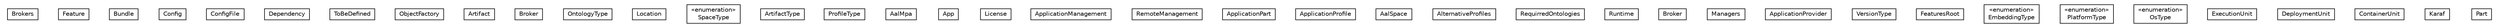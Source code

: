 #!/usr/local/bin/dot
#
# Class diagram 
# Generated by UMLGraph version R5_6-24-gf6e263 (http://www.umlgraph.org/)
#

digraph G {
	edge [fontname="Helvetica",fontsize=10,labelfontname="Helvetica",labelfontsize=10];
	node [fontname="Helvetica",fontsize=10,shape=plaintext];
	nodesep=0.25;
	ranksep=0.5;
	// org.universAAL.middleware.interfaces.mpa.model.Brokers
	c18411 [label=<<table title="org.universAAL.middleware.interfaces.mpa.model.Brokers" border="0" cellborder="1" cellspacing="0" cellpadding="2" port="p" href="./Brokers.html">
		<tr><td><table border="0" cellspacing="0" cellpadding="1">
<tr><td align="center" balign="center"> Brokers </td></tr>
		</table></td></tr>
		</table>>, URL="./Brokers.html", fontname="Helvetica", fontcolor="black", fontsize=10.0];
	// org.universAAL.middleware.interfaces.mpa.model.Feature
	c18412 [label=<<table title="org.universAAL.middleware.interfaces.mpa.model.Feature" border="0" cellborder="1" cellspacing="0" cellpadding="2" port="p" href="./Feature.html">
		<tr><td><table border="0" cellspacing="0" cellpadding="1">
<tr><td align="center" balign="center"> Feature </td></tr>
		</table></td></tr>
		</table>>, URL="./Feature.html", fontname="Helvetica", fontcolor="black", fontsize=10.0];
	// org.universAAL.middleware.interfaces.mpa.model.Bundle
	c18413 [label=<<table title="org.universAAL.middleware.interfaces.mpa.model.Bundle" border="0" cellborder="1" cellspacing="0" cellpadding="2" port="p" href="./Bundle.html">
		<tr><td><table border="0" cellspacing="0" cellpadding="1">
<tr><td align="center" balign="center"> Bundle </td></tr>
		</table></td></tr>
		</table>>, URL="./Bundle.html", fontname="Helvetica", fontcolor="black", fontsize=10.0];
	// org.universAAL.middleware.interfaces.mpa.model.Config
	c18414 [label=<<table title="org.universAAL.middleware.interfaces.mpa.model.Config" border="0" cellborder="1" cellspacing="0" cellpadding="2" port="p" href="./Config.html">
		<tr><td><table border="0" cellspacing="0" cellpadding="1">
<tr><td align="center" balign="center"> Config </td></tr>
		</table></td></tr>
		</table>>, URL="./Config.html", fontname="Helvetica", fontcolor="black", fontsize=10.0];
	// org.universAAL.middleware.interfaces.mpa.model.ConfigFile
	c18415 [label=<<table title="org.universAAL.middleware.interfaces.mpa.model.ConfigFile" border="0" cellborder="1" cellspacing="0" cellpadding="2" port="p" href="./ConfigFile.html">
		<tr><td><table border="0" cellspacing="0" cellpadding="1">
<tr><td align="center" balign="center"> ConfigFile </td></tr>
		</table></td></tr>
		</table>>, URL="./ConfigFile.html", fontname="Helvetica", fontcolor="black", fontsize=10.0];
	// org.universAAL.middleware.interfaces.mpa.model.Dependency
	c18416 [label=<<table title="org.universAAL.middleware.interfaces.mpa.model.Dependency" border="0" cellborder="1" cellspacing="0" cellpadding="2" port="p" href="./Dependency.html">
		<tr><td><table border="0" cellspacing="0" cellpadding="1">
<tr><td align="center" balign="center"> Dependency </td></tr>
		</table></td></tr>
		</table>>, URL="./Dependency.html", fontname="Helvetica", fontcolor="black", fontsize=10.0];
	// org.universAAL.middleware.interfaces.mpa.model.ToBeDefined
	c18417 [label=<<table title="org.universAAL.middleware.interfaces.mpa.model.ToBeDefined" border="0" cellborder="1" cellspacing="0" cellpadding="2" port="p" href="./ToBeDefined.html">
		<tr><td><table border="0" cellspacing="0" cellpadding="1">
<tr><td align="center" balign="center"> ToBeDefined </td></tr>
		</table></td></tr>
		</table>>, URL="./ToBeDefined.html", fontname="Helvetica", fontcolor="black", fontsize=10.0];
	// org.universAAL.middleware.interfaces.mpa.model.ObjectFactory
	c18418 [label=<<table title="org.universAAL.middleware.interfaces.mpa.model.ObjectFactory" border="0" cellborder="1" cellspacing="0" cellpadding="2" port="p" href="./ObjectFactory.html">
		<tr><td><table border="0" cellspacing="0" cellpadding="1">
<tr><td align="center" balign="center"> ObjectFactory </td></tr>
		</table></td></tr>
		</table>>, URL="./ObjectFactory.html", fontname="Helvetica", fontcolor="black", fontsize=10.0];
	// org.universAAL.middleware.interfaces.mpa.model.Artifact
	c18419 [label=<<table title="org.universAAL.middleware.interfaces.mpa.model.Artifact" border="0" cellborder="1" cellspacing="0" cellpadding="2" port="p" href="./Artifact.html">
		<tr><td><table border="0" cellspacing="0" cellpadding="1">
<tr><td align="center" balign="center"> Artifact </td></tr>
		</table></td></tr>
		</table>>, URL="./Artifact.html", fontname="Helvetica", fontcolor="black", fontsize=10.0];
	// org.universAAL.middleware.interfaces.mpa.model.Broker
	c18420 [label=<<table title="org.universAAL.middleware.interfaces.mpa.model.Broker" border="0" cellborder="1" cellspacing="0" cellpadding="2" port="p" href="./Broker.html">
		<tr><td><table border="0" cellspacing="0" cellpadding="1">
<tr><td align="center" balign="center"> Broker </td></tr>
		</table></td></tr>
		</table>>, URL="./Broker.html", fontname="Helvetica", fontcolor="black", fontsize=10.0];
	// org.universAAL.middleware.interfaces.mpa.model.OntologyType
	c18421 [label=<<table title="org.universAAL.middleware.interfaces.mpa.model.OntologyType" border="0" cellborder="1" cellspacing="0" cellpadding="2" port="p" href="./OntologyType.html">
		<tr><td><table border="0" cellspacing="0" cellpadding="1">
<tr><td align="center" balign="center"> OntologyType </td></tr>
		</table></td></tr>
		</table>>, URL="./OntologyType.html", fontname="Helvetica", fontcolor="black", fontsize=10.0];
	// org.universAAL.middleware.interfaces.mpa.model.OntologyType.Location
	c18422 [label=<<table title="org.universAAL.middleware.interfaces.mpa.model.OntologyType.Location" border="0" cellborder="1" cellspacing="0" cellpadding="2" port="p" href="./OntologyType.Location.html">
		<tr><td><table border="0" cellspacing="0" cellpadding="1">
<tr><td align="center" balign="center"> Location </td></tr>
		</table></td></tr>
		</table>>, URL="./OntologyType.Location.html", fontname="Helvetica", fontcolor="black", fontsize=10.0];
	// org.universAAL.middleware.interfaces.mpa.model.SpaceType
	c18423 [label=<<table title="org.universAAL.middleware.interfaces.mpa.model.SpaceType" border="0" cellborder="1" cellspacing="0" cellpadding="2" port="p" href="./SpaceType.html">
		<tr><td><table border="0" cellspacing="0" cellpadding="1">
<tr><td align="center" balign="center"> &#171;enumeration&#187; </td></tr>
<tr><td align="center" balign="center"> SpaceType </td></tr>
		</table></td></tr>
		</table>>, URL="./SpaceType.html", fontname="Helvetica", fontcolor="black", fontsize=10.0];
	// org.universAAL.middleware.interfaces.mpa.model.ArtifactType
	c18424 [label=<<table title="org.universAAL.middleware.interfaces.mpa.model.ArtifactType" border="0" cellborder="1" cellspacing="0" cellpadding="2" port="p" href="./ArtifactType.html">
		<tr><td><table border="0" cellspacing="0" cellpadding="1">
<tr><td align="center" balign="center"> ArtifactType </td></tr>
		</table></td></tr>
		</table>>, URL="./ArtifactType.html", fontname="Helvetica", fontcolor="black", fontsize=10.0];
	// org.universAAL.middleware.interfaces.mpa.model.ProfileType
	c18425 [label=<<table title="org.universAAL.middleware.interfaces.mpa.model.ProfileType" border="0" cellborder="1" cellspacing="0" cellpadding="2" port="p" href="./ProfileType.html">
		<tr><td><table border="0" cellspacing="0" cellpadding="1">
<tr><td align="center" balign="center"> ProfileType </td></tr>
		</table></td></tr>
		</table>>, URL="./ProfileType.html", fontname="Helvetica", fontcolor="black", fontsize=10.0];
	// org.universAAL.middleware.interfaces.mpa.model.AalMpa
	c18426 [label=<<table title="org.universAAL.middleware.interfaces.mpa.model.AalMpa" border="0" cellborder="1" cellspacing="0" cellpadding="2" port="p" href="./AalMpa.html">
		<tr><td><table border="0" cellspacing="0" cellpadding="1">
<tr><td align="center" balign="center"> AalMpa </td></tr>
		</table></td></tr>
		</table>>, URL="./AalMpa.html", fontname="Helvetica", fontcolor="black", fontsize=10.0];
	// org.universAAL.middleware.interfaces.mpa.model.AalMpa.App
	c18427 [label=<<table title="org.universAAL.middleware.interfaces.mpa.model.AalMpa.App" border="0" cellborder="1" cellspacing="0" cellpadding="2" port="p" href="./AalMpa.App.html">
		<tr><td><table border="0" cellspacing="0" cellpadding="1">
<tr><td align="center" balign="center"> App </td></tr>
		</table></td></tr>
		</table>>, URL="./AalMpa.App.html", fontname="Helvetica", fontcolor="black", fontsize=10.0];
	// org.universAAL.middleware.interfaces.mpa.model.AalMpa.App.License
	c18428 [label=<<table title="org.universAAL.middleware.interfaces.mpa.model.AalMpa.App.License" border="0" cellborder="1" cellspacing="0" cellpadding="2" port="p" href="./AalMpa.App.License.html">
		<tr><td><table border="0" cellspacing="0" cellpadding="1">
<tr><td align="center" balign="center"> License </td></tr>
		</table></td></tr>
		</table>>, URL="./AalMpa.App.License.html", fontname="Helvetica", fontcolor="black", fontsize=10.0];
	// org.universAAL.middleware.interfaces.mpa.model.AalMpa.ApplicationManagement
	c18429 [label=<<table title="org.universAAL.middleware.interfaces.mpa.model.AalMpa.ApplicationManagement" border="0" cellborder="1" cellspacing="0" cellpadding="2" port="p" href="./AalMpa.ApplicationManagement.html">
		<tr><td><table border="0" cellspacing="0" cellpadding="1">
<tr><td align="center" balign="center"> ApplicationManagement </td></tr>
		</table></td></tr>
		</table>>, URL="./AalMpa.ApplicationManagement.html", fontname="Helvetica", fontcolor="black", fontsize=10.0];
	// org.universAAL.middleware.interfaces.mpa.model.AalMpa.ApplicationManagement.RemoteManagement
	c18430 [label=<<table title="org.universAAL.middleware.interfaces.mpa.model.AalMpa.ApplicationManagement.RemoteManagement" border="0" cellborder="1" cellspacing="0" cellpadding="2" port="p" href="./AalMpa.ApplicationManagement.RemoteManagement.html">
		<tr><td><table border="0" cellspacing="0" cellpadding="1">
<tr><td align="center" balign="center"> RemoteManagement </td></tr>
		</table></td></tr>
		</table>>, URL="./AalMpa.ApplicationManagement.RemoteManagement.html", fontname="Helvetica", fontcolor="black", fontsize=10.0];
	// org.universAAL.middleware.interfaces.mpa.model.AalMpa.ApplicationPart
	c18431 [label=<<table title="org.universAAL.middleware.interfaces.mpa.model.AalMpa.ApplicationPart" border="0" cellborder="1" cellspacing="0" cellpadding="2" port="p" href="./AalMpa.ApplicationPart.html">
		<tr><td><table border="0" cellspacing="0" cellpadding="1">
<tr><td align="center" balign="center"> ApplicationPart </td></tr>
		</table></td></tr>
		</table>>, URL="./AalMpa.ApplicationPart.html", fontname="Helvetica", fontcolor="black", fontsize=10.0];
	// org.universAAL.middleware.interfaces.mpa.model.AalMpa.ApplicationProfile
	c18432 [label=<<table title="org.universAAL.middleware.interfaces.mpa.model.AalMpa.ApplicationProfile" border="0" cellborder="1" cellspacing="0" cellpadding="2" port="p" href="./AalMpa.ApplicationProfile.html">
		<tr><td><table border="0" cellspacing="0" cellpadding="1">
<tr><td align="center" balign="center"> ApplicationProfile </td></tr>
		</table></td></tr>
		</table>>, URL="./AalMpa.ApplicationProfile.html", fontname="Helvetica", fontcolor="black", fontsize=10.0];
	// org.universAAL.middleware.interfaces.mpa.model.AalMpa.ApplicationProfile.AalSpace
	c18433 [label=<<table title="org.universAAL.middleware.interfaces.mpa.model.AalMpa.ApplicationProfile.AalSpace" border="0" cellborder="1" cellspacing="0" cellpadding="2" port="p" href="./AalMpa.ApplicationProfile.AalSpace.html">
		<tr><td><table border="0" cellspacing="0" cellpadding="1">
<tr><td align="center" balign="center"> AalSpace </td></tr>
		</table></td></tr>
		</table>>, URL="./AalMpa.ApplicationProfile.AalSpace.html", fontname="Helvetica", fontcolor="black", fontsize=10.0];
	// org.universAAL.middleware.interfaces.mpa.model.AalMpa.ApplicationProfile.AalSpace.AlternativeProfiles
	c18434 [label=<<table title="org.universAAL.middleware.interfaces.mpa.model.AalMpa.ApplicationProfile.AalSpace.AlternativeProfiles" border="0" cellborder="1" cellspacing="0" cellpadding="2" port="p" href="./AalMpa.ApplicationProfile.AalSpace.AlternativeProfiles.html">
		<tr><td><table border="0" cellspacing="0" cellpadding="1">
<tr><td align="center" balign="center"> AlternativeProfiles </td></tr>
		</table></td></tr>
		</table>>, URL="./AalMpa.ApplicationProfile.AalSpace.AlternativeProfiles.html", fontname="Helvetica", fontcolor="black", fontsize=10.0];
	// org.universAAL.middleware.interfaces.mpa.model.AalMpa.ApplicationProfile.AalSpace.RequirredOntologies
	c18435 [label=<<table title="org.universAAL.middleware.interfaces.mpa.model.AalMpa.ApplicationProfile.AalSpace.RequirredOntologies" border="0" cellborder="1" cellspacing="0" cellpadding="2" port="p" href="./AalMpa.ApplicationProfile.AalSpace.RequirredOntologies.html">
		<tr><td><table border="0" cellspacing="0" cellpadding="1">
<tr><td align="center" balign="center"> RequirredOntologies </td></tr>
		</table></td></tr>
		</table>>, URL="./AalMpa.ApplicationProfile.AalSpace.RequirredOntologies.html", fontname="Helvetica", fontcolor="black", fontsize=10.0];
	// org.universAAL.middleware.interfaces.mpa.model.AalMpa.ApplicationProfile.Runtime
	c18436 [label=<<table title="org.universAAL.middleware.interfaces.mpa.model.AalMpa.ApplicationProfile.Runtime" border="0" cellborder="1" cellspacing="0" cellpadding="2" port="p" href="./AalMpa.ApplicationProfile.Runtime.html">
		<tr><td><table border="0" cellspacing="0" cellpadding="1">
<tr><td align="center" balign="center"> Runtime </td></tr>
		</table></td></tr>
		</table>>, URL="./AalMpa.ApplicationProfile.Runtime.html", fontname="Helvetica", fontcolor="black", fontsize=10.0];
	// org.universAAL.middleware.interfaces.mpa.model.AalMpa.ApplicationProfile.Runtime.Broker
	c18437 [label=<<table title="org.universAAL.middleware.interfaces.mpa.model.AalMpa.ApplicationProfile.Runtime.Broker" border="0" cellborder="1" cellspacing="0" cellpadding="2" port="p" href="./AalMpa.ApplicationProfile.Runtime.Broker.html">
		<tr><td><table border="0" cellspacing="0" cellpadding="1">
<tr><td align="center" balign="center"> Broker </td></tr>
		</table></td></tr>
		</table>>, URL="./AalMpa.ApplicationProfile.Runtime.Broker.html", fontname="Helvetica", fontcolor="black", fontsize=10.0];
	// org.universAAL.middleware.interfaces.mpa.model.AalMpa.ApplicationProfile.Runtime.Managers
	c18438 [label=<<table title="org.universAAL.middleware.interfaces.mpa.model.AalMpa.ApplicationProfile.Runtime.Managers" border="0" cellborder="1" cellspacing="0" cellpadding="2" port="p" href="./AalMpa.ApplicationProfile.Runtime.Managers.html">
		<tr><td><table border="0" cellspacing="0" cellpadding="1">
<tr><td align="center" balign="center"> Managers </td></tr>
		</table></td></tr>
		</table>>, URL="./AalMpa.ApplicationProfile.Runtime.Managers.html", fontname="Helvetica", fontcolor="black", fontsize=10.0];
	// org.universAAL.middleware.interfaces.mpa.model.AalMpa.ApplicationProvider
	c18439 [label=<<table title="org.universAAL.middleware.interfaces.mpa.model.AalMpa.ApplicationProvider" border="0" cellborder="1" cellspacing="0" cellpadding="2" port="p" href="./AalMpa.ApplicationProvider.html">
		<tr><td><table border="0" cellspacing="0" cellpadding="1">
<tr><td align="center" balign="center"> ApplicationProvider </td></tr>
		</table></td></tr>
		</table>>, URL="./AalMpa.ApplicationProvider.html", fontname="Helvetica", fontcolor="black", fontsize=10.0];
	// org.universAAL.middleware.interfaces.mpa.model.VersionType
	c18440 [label=<<table title="org.universAAL.middleware.interfaces.mpa.model.VersionType" border="0" cellborder="1" cellspacing="0" cellpadding="2" port="p" href="./VersionType.html">
		<tr><td><table border="0" cellspacing="0" cellpadding="1">
<tr><td align="center" balign="center"> VersionType </td></tr>
		</table></td></tr>
		</table>>, URL="./VersionType.html", fontname="Helvetica", fontcolor="black", fontsize=10.0];
	// org.universAAL.middleware.interfaces.mpa.model.FeaturesRoot
	c18441 [label=<<table title="org.universAAL.middleware.interfaces.mpa.model.FeaturesRoot" border="0" cellborder="1" cellspacing="0" cellpadding="2" port="p" href="./FeaturesRoot.html">
		<tr><td><table border="0" cellspacing="0" cellpadding="1">
<tr><td align="center" balign="center"> FeaturesRoot </td></tr>
		</table></td></tr>
		</table>>, URL="./FeaturesRoot.html", fontname="Helvetica", fontcolor="black", fontsize=10.0];
	// org.universAAL.middleware.interfaces.mpa.model.EmbeddingType
	c18442 [label=<<table title="org.universAAL.middleware.interfaces.mpa.model.EmbeddingType" border="0" cellborder="1" cellspacing="0" cellpadding="2" port="p" href="./EmbeddingType.html">
		<tr><td><table border="0" cellspacing="0" cellpadding="1">
<tr><td align="center" balign="center"> &#171;enumeration&#187; </td></tr>
<tr><td align="center" balign="center"> EmbeddingType </td></tr>
		</table></td></tr>
		</table>>, URL="./EmbeddingType.html", fontname="Helvetica", fontcolor="black", fontsize=10.0];
	// org.universAAL.middleware.interfaces.mpa.model.PlatformType
	c18443 [label=<<table title="org.universAAL.middleware.interfaces.mpa.model.PlatformType" border="0" cellborder="1" cellspacing="0" cellpadding="2" port="p" href="./PlatformType.html">
		<tr><td><table border="0" cellspacing="0" cellpadding="1">
<tr><td align="center" balign="center"> &#171;enumeration&#187; </td></tr>
<tr><td align="center" balign="center"> PlatformType </td></tr>
		</table></td></tr>
		</table>>, URL="./PlatformType.html", fontname="Helvetica", fontcolor="black", fontsize=10.0];
	// org.universAAL.middleware.interfaces.mpa.model.OsType
	c18444 [label=<<table title="org.universAAL.middleware.interfaces.mpa.model.OsType" border="0" cellborder="1" cellspacing="0" cellpadding="2" port="p" href="./OsType.html">
		<tr><td><table border="0" cellspacing="0" cellpadding="1">
<tr><td align="center" balign="center"> &#171;enumeration&#187; </td></tr>
<tr><td align="center" balign="center"> OsType </td></tr>
		</table></td></tr>
		</table>>, URL="./OsType.html", fontname="Helvetica", fontcolor="black", fontsize=10.0];
	// org.universAAL.middleware.interfaces.mpa.model.ExecutionUnit
	c18445 [label=<<table title="org.universAAL.middleware.interfaces.mpa.model.ExecutionUnit" border="0" cellborder="1" cellspacing="0" cellpadding="2" port="p" href="./ExecutionUnit.html">
		<tr><td><table border="0" cellspacing="0" cellpadding="1">
<tr><td align="center" balign="center"> ExecutionUnit </td></tr>
		</table></td></tr>
		</table>>, URL="./ExecutionUnit.html", fontname="Helvetica", fontcolor="black", fontsize=10.0];
	// org.universAAL.middleware.interfaces.mpa.model.DeploymentUnit
	c18446 [label=<<table title="org.universAAL.middleware.interfaces.mpa.model.DeploymentUnit" border="0" cellborder="1" cellspacing="0" cellpadding="2" port="p" href="./DeploymentUnit.html">
		<tr><td><table border="0" cellspacing="0" cellpadding="1">
<tr><td align="center" balign="center"> DeploymentUnit </td></tr>
		</table></td></tr>
		</table>>, URL="./DeploymentUnit.html", fontname="Helvetica", fontcolor="black", fontsize=10.0];
	// org.universAAL.middleware.interfaces.mpa.model.DeploymentUnit.ContainerUnit
	c18447 [label=<<table title="org.universAAL.middleware.interfaces.mpa.model.DeploymentUnit.ContainerUnit" border="0" cellborder="1" cellspacing="0" cellpadding="2" port="p" href="./DeploymentUnit.ContainerUnit.html">
		<tr><td><table border="0" cellspacing="0" cellpadding="1">
<tr><td align="center" balign="center"> ContainerUnit </td></tr>
		</table></td></tr>
		</table>>, URL="./DeploymentUnit.ContainerUnit.html", fontname="Helvetica", fontcolor="black", fontsize=10.0];
	// org.universAAL.middleware.interfaces.mpa.model.DeploymentUnit.ContainerUnit.Karaf
	c18448 [label=<<table title="org.universAAL.middleware.interfaces.mpa.model.DeploymentUnit.ContainerUnit.Karaf" border="0" cellborder="1" cellspacing="0" cellpadding="2" port="p" href="./DeploymentUnit.ContainerUnit.Karaf.html">
		<tr><td><table border="0" cellspacing="0" cellpadding="1">
<tr><td align="center" balign="center"> Karaf </td></tr>
		</table></td></tr>
		</table>>, URL="./DeploymentUnit.ContainerUnit.Karaf.html", fontname="Helvetica", fontcolor="black", fontsize=10.0];
	// org.universAAL.middleware.interfaces.mpa.model.Part
	c18449 [label=<<table title="org.universAAL.middleware.interfaces.mpa.model.Part" border="0" cellborder="1" cellspacing="0" cellpadding="2" port="p" href="./Part.html">
		<tr><td><table border="0" cellspacing="0" cellpadding="1">
<tr><td align="center" balign="center"> Part </td></tr>
		</table></td></tr>
		</table>>, URL="./Part.html", fontname="Helvetica", fontcolor="black", fontsize=10.0];
}


